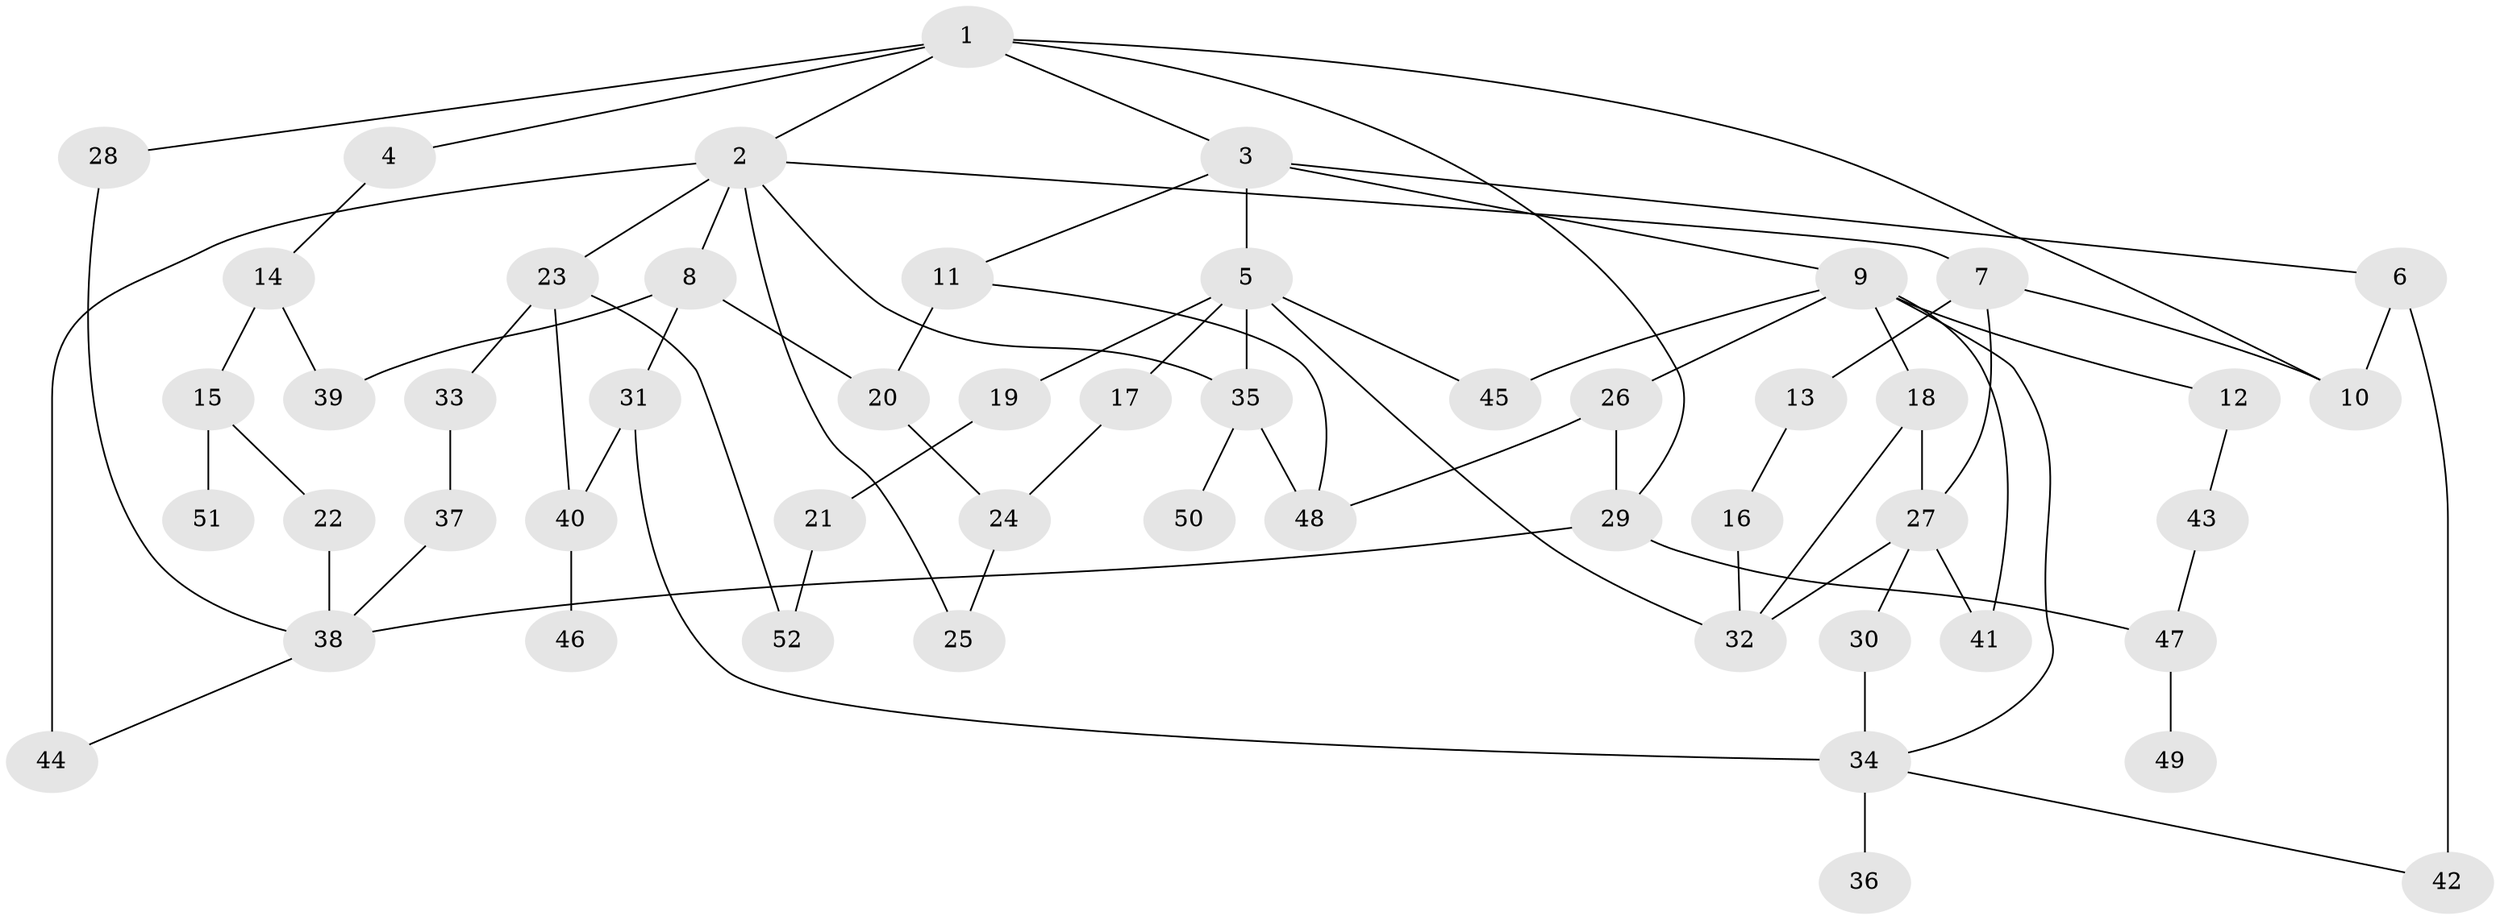 // original degree distribution, {7: 0.019230769230769232, 9: 0.009615384615384616, 2: 0.27884615384615385, 5: 0.0673076923076923, 6: 0.028846153846153848, 8: 0.009615384615384616, 3: 0.15384615384615385, 4: 0.08653846153846154, 1: 0.34615384615384615}
// Generated by graph-tools (version 1.1) at 2025/34/03/09/25 02:34:11]
// undirected, 52 vertices, 77 edges
graph export_dot {
graph [start="1"]
  node [color=gray90,style=filled];
  1;
  2;
  3;
  4;
  5;
  6;
  7;
  8;
  9;
  10;
  11;
  12;
  13;
  14;
  15;
  16;
  17;
  18;
  19;
  20;
  21;
  22;
  23;
  24;
  25;
  26;
  27;
  28;
  29;
  30;
  31;
  32;
  33;
  34;
  35;
  36;
  37;
  38;
  39;
  40;
  41;
  42;
  43;
  44;
  45;
  46;
  47;
  48;
  49;
  50;
  51;
  52;
  1 -- 2 [weight=1.0];
  1 -- 3 [weight=1.0];
  1 -- 4 [weight=1.0];
  1 -- 10 [weight=1.0];
  1 -- 28 [weight=1.0];
  1 -- 29 [weight=1.0];
  2 -- 7 [weight=1.0];
  2 -- 8 [weight=1.0];
  2 -- 23 [weight=1.0];
  2 -- 25 [weight=1.0];
  2 -- 35 [weight=1.0];
  2 -- 44 [weight=2.0];
  3 -- 5 [weight=2.0];
  3 -- 6 [weight=1.0];
  3 -- 9 [weight=1.0];
  3 -- 11 [weight=1.0];
  4 -- 14 [weight=1.0];
  5 -- 17 [weight=1.0];
  5 -- 19 [weight=1.0];
  5 -- 32 [weight=1.0];
  5 -- 35 [weight=1.0];
  5 -- 45 [weight=1.0];
  6 -- 10 [weight=1.0];
  6 -- 42 [weight=2.0];
  7 -- 10 [weight=1.0];
  7 -- 13 [weight=2.0];
  7 -- 27 [weight=1.0];
  8 -- 20 [weight=1.0];
  8 -- 31 [weight=1.0];
  8 -- 39 [weight=1.0];
  9 -- 12 [weight=1.0];
  9 -- 18 [weight=1.0];
  9 -- 26 [weight=1.0];
  9 -- 34 [weight=1.0];
  9 -- 41 [weight=1.0];
  9 -- 45 [weight=1.0];
  11 -- 20 [weight=3.0];
  11 -- 48 [weight=1.0];
  12 -- 43 [weight=1.0];
  13 -- 16 [weight=1.0];
  14 -- 15 [weight=2.0];
  14 -- 39 [weight=1.0];
  15 -- 22 [weight=1.0];
  15 -- 51 [weight=1.0];
  16 -- 32 [weight=1.0];
  17 -- 24 [weight=1.0];
  18 -- 27 [weight=1.0];
  18 -- 32 [weight=1.0];
  19 -- 21 [weight=1.0];
  20 -- 24 [weight=1.0];
  21 -- 52 [weight=1.0];
  22 -- 38 [weight=2.0];
  23 -- 33 [weight=1.0];
  23 -- 40 [weight=1.0];
  23 -- 52 [weight=1.0];
  24 -- 25 [weight=1.0];
  26 -- 29 [weight=1.0];
  26 -- 48 [weight=1.0];
  27 -- 30 [weight=1.0];
  27 -- 32 [weight=1.0];
  27 -- 41 [weight=1.0];
  28 -- 38 [weight=1.0];
  29 -- 38 [weight=1.0];
  29 -- 47 [weight=3.0];
  30 -- 34 [weight=1.0];
  31 -- 34 [weight=2.0];
  31 -- 40 [weight=1.0];
  33 -- 37 [weight=2.0];
  34 -- 36 [weight=1.0];
  34 -- 42 [weight=1.0];
  35 -- 48 [weight=1.0];
  35 -- 50 [weight=1.0];
  37 -- 38 [weight=1.0];
  38 -- 44 [weight=1.0];
  40 -- 46 [weight=1.0];
  43 -- 47 [weight=1.0];
  47 -- 49 [weight=1.0];
}
